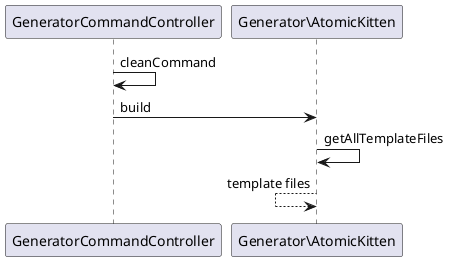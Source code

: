 @startuml

GeneratorCommandController -> GeneratorCommandController: cleanCommand
GeneratorCommandController -> "Generator\AtomicKitten": build
"Generator\AtomicKitten" -> "Generator\AtomicKitten": getAllTemplateFiles
"Generator\AtomicKitten" <-- "Generator\AtomicKitten": template files

@enduml

